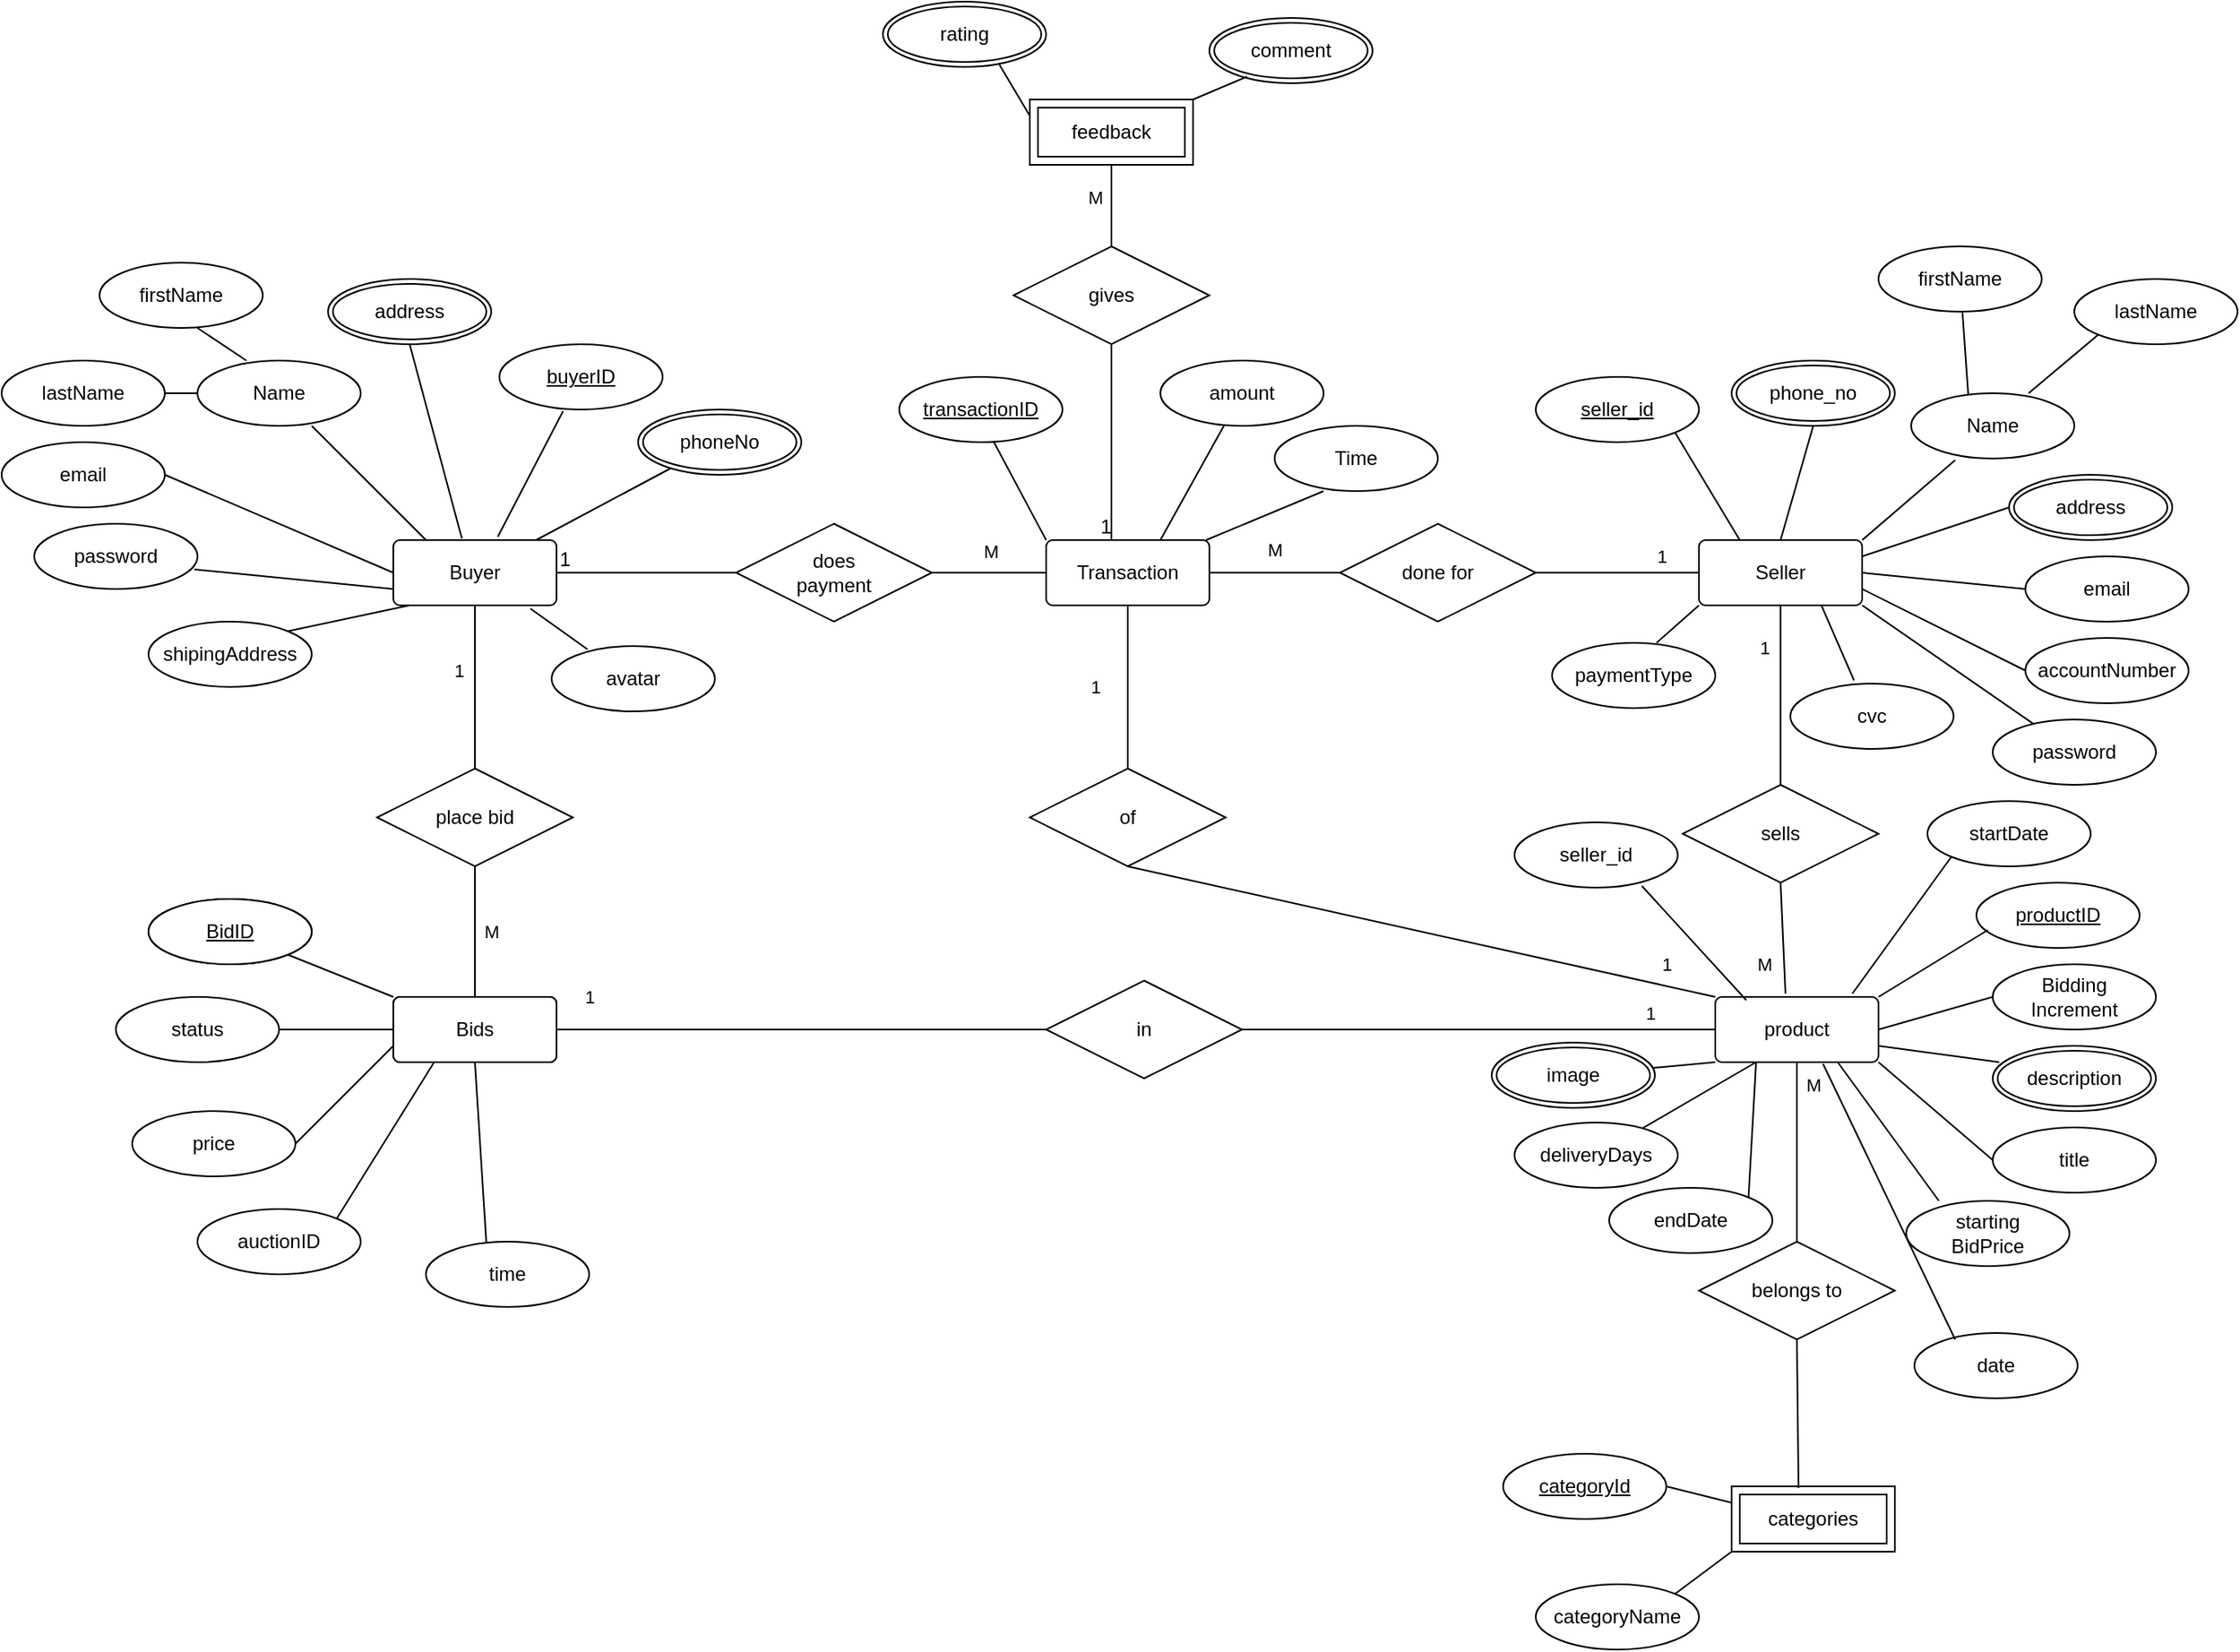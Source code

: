 <mxfile version="20.3.7" type="device"><diagram id="R2lEEEUBdFMjLlhIrx00" name="Page-1"><mxGraphModel dx="1822" dy="1194" grid="0" gridSize="10" guides="1" tooltips="1" connect="1" arrows="1" fold="1" page="0" pageScale="1" pageWidth="850" pageHeight="1100" math="0" shadow="0" extFonts="Permanent Marker^https://fonts.googleapis.com/css?family=Permanent+Marker"><root><mxCell id="0"/><mxCell id="1" parent="0"/><mxCell id="zZtfAjWYgWY7uYK1g6Yq-3" value="Buyer" style="rounded=1;arcSize=10;whiteSpace=wrap;html=1;align=center;" parent="1" vertex="1"><mxGeometry y="210" width="100" height="40" as="geometry"/></mxCell><mxCell id="zZtfAjWYgWY7uYK1g6Yq-4" value="buyerID" style="ellipse;whiteSpace=wrap;html=1;align=center;fontStyle=4;" parent="1" vertex="1"><mxGeometry x="65" y="90" width="100" height="40" as="geometry"/></mxCell><mxCell id="zZtfAjWYgWY7uYK1g6Yq-5" value="Name" style="ellipse;whiteSpace=wrap;html=1;align=center;" parent="1" vertex="1"><mxGeometry x="-120" y="100" width="100" height="40" as="geometry"/></mxCell><mxCell id="zZtfAjWYgWY7uYK1g6Yq-6" value="firstName" style="ellipse;whiteSpace=wrap;html=1;align=center;" parent="1" vertex="1"><mxGeometry x="-180" y="40" width="100" height="40" as="geometry"/></mxCell><mxCell id="zZtfAjWYgWY7uYK1g6Yq-7" value="lastName" style="ellipse;whiteSpace=wrap;html=1;align=center;" parent="1" vertex="1"><mxGeometry x="-240" y="100" width="100" height="40" as="geometry"/></mxCell><mxCell id="zZtfAjWYgWY7uYK1g6Yq-8" value="phoneNo" style="ellipse;shape=doubleEllipse;margin=3;whiteSpace=wrap;html=1;align=center;" parent="1" vertex="1"><mxGeometry x="150" y="130" width="100" height="40" as="geometry"/></mxCell><mxCell id="zZtfAjWYgWY7uYK1g6Yq-9" value="email" style="ellipse;whiteSpace=wrap;html=1;align=center;" parent="1" vertex="1"><mxGeometry x="-240" y="150" width="100" height="40" as="geometry"/></mxCell><mxCell id="zZtfAjWYgWY7uYK1g6Yq-10" value="password" style="ellipse;whiteSpace=wrap;html=1;align=center;" parent="1" vertex="1"><mxGeometry x="-220" y="200" width="100" height="40" as="geometry"/></mxCell><mxCell id="zZtfAjWYgWY7uYK1g6Yq-11" value="shipingAddress" style="ellipse;whiteSpace=wrap;html=1;align=center;" parent="1" vertex="1"><mxGeometry x="-150" y="260" width="100" height="40" as="geometry"/></mxCell><mxCell id="zZtfAjWYgWY7uYK1g6Yq-12" value="address" style="ellipse;shape=doubleEllipse;margin=3;whiteSpace=wrap;html=1;align=center;" parent="1" vertex="1"><mxGeometry x="-40" y="50" width="100" height="40" as="geometry"/></mxCell><mxCell id="zZtfAjWYgWY7uYK1g6Yq-15" value="" style="endArrow=none;html=1;rounded=0;entryX=0.5;entryY=1;entryDx=0;entryDy=0;exitX=0.42;exitY=-0.025;exitDx=0;exitDy=0;exitPerimeter=0;" parent="1" source="zZtfAjWYgWY7uYK1g6Yq-3" target="zZtfAjWYgWY7uYK1g6Yq-12" edge="1"><mxGeometry width="50" height="50" relative="1" as="geometry"><mxPoint x="400" y="430" as="sourcePoint"/><mxPoint x="450" y="380" as="targetPoint"/></mxGeometry></mxCell><mxCell id="zZtfAjWYgWY7uYK1g6Yq-16" value="" style="endArrow=none;html=1;rounded=0;entryX=0.39;entryY=1.025;entryDx=0;entryDy=0;exitX=0.64;exitY=-0.05;exitDx=0;exitDy=0;exitPerimeter=0;entryPerimeter=0;" parent="1" source="zZtfAjWYgWY7uYK1g6Yq-3" target="zZtfAjWYgWY7uYK1g6Yq-4" edge="1"><mxGeometry width="50" height="50" relative="1" as="geometry"><mxPoint x="46" y="215" as="sourcePoint"/><mxPoint x="20" y="100" as="targetPoint"/></mxGeometry></mxCell><mxCell id="zZtfAjWYgWY7uYK1g6Yq-17" value="" style="endArrow=none;html=1;rounded=0;" parent="1" source="zZtfAjWYgWY7uYK1g6Yq-3" target="zZtfAjWYgWY7uYK1g6Yq-8" edge="1"><mxGeometry width="50" height="50" relative="1" as="geometry"><mxPoint x="90" y="200" as="sourcePoint"/><mxPoint x="30" y="110" as="targetPoint"/></mxGeometry></mxCell><mxCell id="zZtfAjWYgWY7uYK1g6Yq-18" value="" style="endArrow=none;html=1;rounded=0;entryX=0.7;entryY=1;entryDx=0;entryDy=0;entryPerimeter=0;" parent="1" target="zZtfAjWYgWY7uYK1g6Yq-5" edge="1"><mxGeometry width="50" height="50" relative="1" as="geometry"><mxPoint x="20" y="210" as="sourcePoint"/><mxPoint x="-40" y="140" as="targetPoint"/></mxGeometry></mxCell><mxCell id="zZtfAjWYgWY7uYK1g6Yq-19" value="" style="endArrow=none;html=1;rounded=0;entryX=0.3;entryY=0;entryDx=0;entryDy=0;entryPerimeter=0;" parent="1" target="zZtfAjWYgWY7uYK1g6Yq-5" edge="1"><mxGeometry width="50" height="50" relative="1" as="geometry"><mxPoint x="-120" y="80" as="sourcePoint"/><mxPoint x="-100" y="100" as="targetPoint"/></mxGeometry></mxCell><mxCell id="zZtfAjWYgWY7uYK1g6Yq-20" value="" style="endArrow=none;html=1;rounded=0;entryX=0;entryY=0.5;entryDx=0;entryDy=0;exitX=1;exitY=0.5;exitDx=0;exitDy=0;" parent="1" source="zZtfAjWYgWY7uYK1g6Yq-7" target="zZtfAjWYgWY7uYK1g6Yq-5" edge="1"><mxGeometry width="50" height="50" relative="1" as="geometry"><mxPoint x="-110" y="90" as="sourcePoint"/><mxPoint x="-80" y="110" as="targetPoint"/></mxGeometry></mxCell><mxCell id="zZtfAjWYgWY7uYK1g6Yq-21" value="" style="endArrow=none;html=1;rounded=0;entryX=1;entryY=0.5;entryDx=0;entryDy=0;exitX=0;exitY=0.5;exitDx=0;exitDy=0;" parent="1" source="zZtfAjWYgWY7uYK1g6Yq-3" target="zZtfAjWYgWY7uYK1g6Yq-9" edge="1"><mxGeometry width="50" height="50" relative="1" as="geometry"><mxPoint x="400" y="430" as="sourcePoint"/><mxPoint x="450" y="380" as="targetPoint"/></mxGeometry></mxCell><mxCell id="zZtfAjWYgWY7uYK1g6Yq-22" value="" style="endArrow=none;html=1;rounded=0;entryX=0.98;entryY=0.7;entryDx=0;entryDy=0;entryPerimeter=0;" parent="1" target="zZtfAjWYgWY7uYK1g6Yq-10" edge="1"><mxGeometry width="50" height="50" relative="1" as="geometry"><mxPoint y="240" as="sourcePoint"/><mxPoint x="-130" y="180" as="targetPoint"/></mxGeometry></mxCell><mxCell id="zZtfAjWYgWY7uYK1g6Yq-23" value="" style="endArrow=none;html=1;rounded=0;entryX=1;entryY=0;entryDx=0;entryDy=0;" parent="1" target="zZtfAjWYgWY7uYK1g6Yq-11" edge="1"><mxGeometry width="50" height="50" relative="1" as="geometry"><mxPoint x="10" y="250" as="sourcePoint"/><mxPoint x="-112" y="238" as="targetPoint"/></mxGeometry></mxCell><mxCell id="zZtfAjWYgWY7uYK1g6Yq-24" value="does&lt;br&gt;payment" style="shape=rhombus;perimeter=rhombusPerimeter;whiteSpace=wrap;html=1;align=center;" parent="1" vertex="1"><mxGeometry x="210" y="200" width="120" height="60" as="geometry"/></mxCell><mxCell id="zZtfAjWYgWY7uYK1g6Yq-25" value="Transaction" style="rounded=1;arcSize=10;whiteSpace=wrap;html=1;align=center;" parent="1" vertex="1"><mxGeometry x="400" y="210" width="100" height="40" as="geometry"/></mxCell><mxCell id="zZtfAjWYgWY7uYK1g6Yq-26" value="" style="endArrow=none;html=1;rounded=0;exitX=1;exitY=0.5;exitDx=0;exitDy=0;entryX=0;entryY=0.5;entryDx=0;entryDy=0;" parent="1" source="zZtfAjWYgWY7uYK1g6Yq-3" target="zZtfAjWYgWY7uYK1g6Yq-24" edge="1"><mxGeometry relative="1" as="geometry"><mxPoint x="100" y="400" as="sourcePoint"/><mxPoint x="260" y="400" as="targetPoint"/></mxGeometry></mxCell><mxCell id="zZtfAjWYgWY7uYK1g6Yq-27" value="1" style="resizable=0;html=1;align=left;verticalAlign=bottom;" parent="zZtfAjWYgWY7uYK1g6Yq-26" connectable="0" vertex="1"><mxGeometry x="-1" relative="1" as="geometry"/></mxCell><mxCell id="zZtfAjWYgWY7uYK1g6Yq-30" value="amount" style="ellipse;whiteSpace=wrap;html=1;align=center;" parent="1" vertex="1"><mxGeometry x="470" y="100" width="100" height="40" as="geometry"/></mxCell><mxCell id="zZtfAjWYgWY7uYK1g6Yq-31" value="transactionID" style="ellipse;whiteSpace=wrap;html=1;align=center;fontStyle=4;" parent="1" vertex="1"><mxGeometry x="310" y="110" width="100" height="40" as="geometry"/></mxCell><mxCell id="zZtfAjWYgWY7uYK1g6Yq-32" value="Time" style="ellipse;whiteSpace=wrap;html=1;align=center;" parent="1" vertex="1"><mxGeometry x="540" y="140" width="100" height="40" as="geometry"/></mxCell><mxCell id="zZtfAjWYgWY7uYK1g6Yq-33" value="M" style="endArrow=none;html=1;rounded=0;entryX=0;entryY=0.5;entryDx=0;entryDy=0;exitX=1;exitY=0.5;exitDx=0;exitDy=0;" parent="1" source="zZtfAjWYgWY7uYK1g6Yq-24" target="zZtfAjWYgWY7uYK1g6Yq-25" edge="1"><mxGeometry x="0.029" y="13" width="50" height="50" relative="1" as="geometry"><mxPoint x="220" y="420" as="sourcePoint"/><mxPoint x="270" y="370" as="targetPoint"/><mxPoint as="offset"/></mxGeometry></mxCell><mxCell id="zZtfAjWYgWY7uYK1g6Yq-34" value="feedback" style="shape=ext;margin=3;double=1;whiteSpace=wrap;html=1;align=center;" parent="1" vertex="1"><mxGeometry x="390" y="-60" width="100" height="40" as="geometry"/></mxCell><mxCell id="zZtfAjWYgWY7uYK1g6Yq-35" value="gives" style="shape=rhombus;perimeter=rhombusPerimeter;whiteSpace=wrap;html=1;align=center;" parent="1" vertex="1"><mxGeometry x="380" y="30" width="120" height="60" as="geometry"/></mxCell><mxCell id="zZtfAjWYgWY7uYK1g6Yq-38" value="" style="endArrow=none;html=1;rounded=0;exitX=0.5;exitY=1;exitDx=0;exitDy=0;" parent="1" source="zZtfAjWYgWY7uYK1g6Yq-35" edge="1"><mxGeometry relative="1" as="geometry"><mxPoint x="170" y="280" as="sourcePoint"/><mxPoint x="440" y="210" as="targetPoint"/></mxGeometry></mxCell><mxCell id="zZtfAjWYgWY7uYK1g6Yq-39" value="1" style="resizable=0;html=1;align=right;verticalAlign=bottom;" parent="zZtfAjWYgWY7uYK1g6Yq-38" connectable="0" vertex="1"><mxGeometry x="1" relative="1" as="geometry"/></mxCell><mxCell id="zZtfAjWYgWY7uYK1g6Yq-40" value="" style="endArrow=none;html=1;rounded=0;entryX=0.58;entryY=1;entryDx=0;entryDy=0;entryPerimeter=0;exitX=0;exitY=0;exitDx=0;exitDy=0;" parent="1" source="zZtfAjWYgWY7uYK1g6Yq-25" target="zZtfAjWYgWY7uYK1g6Yq-31" edge="1"><mxGeometry width="50" height="50" relative="1" as="geometry"><mxPoint x="220" y="300" as="sourcePoint"/><mxPoint x="270" y="250" as="targetPoint"/></mxGeometry></mxCell><mxCell id="zZtfAjWYgWY7uYK1g6Yq-41" value="" style="endArrow=none;html=1;rounded=0;" parent="1" target="zZtfAjWYgWY7uYK1g6Yq-30" edge="1"><mxGeometry width="50" height="50" relative="1" as="geometry"><mxPoint x="470" y="210" as="sourcePoint"/><mxPoint x="270" y="250" as="targetPoint"/></mxGeometry></mxCell><mxCell id="zZtfAjWYgWY7uYK1g6Yq-42" value="" style="endArrow=none;html=1;rounded=0;" parent="1" source="zZtfAjWYgWY7uYK1g6Yq-25" edge="1"><mxGeometry width="50" height="50" relative="1" as="geometry"><mxPoint x="220" y="300" as="sourcePoint"/><mxPoint x="570" y="180" as="targetPoint"/></mxGeometry></mxCell><mxCell id="zZtfAjWYgWY7uYK1g6Yq-50" value="M" style="endArrow=none;html=1;rounded=0;entryX=0.5;entryY=1;entryDx=0;entryDy=0;exitX=0.5;exitY=0;exitDx=0;exitDy=0;" parent="1" source="zZtfAjWYgWY7uYK1g6Yq-35" target="zZtfAjWYgWY7uYK1g6Yq-34" edge="1"><mxGeometry x="0.2" y="10" width="50" height="50" relative="1" as="geometry"><mxPoint x="220" y="300" as="sourcePoint"/><mxPoint x="270" y="250" as="targetPoint"/><mxPoint as="offset"/></mxGeometry></mxCell><mxCell id="zZtfAjWYgWY7uYK1g6Yq-51" value="comment" style="ellipse;shape=doubleEllipse;margin=3;whiteSpace=wrap;html=1;align=center;" parent="1" vertex="1"><mxGeometry x="500" y="-110" width="100" height="40" as="geometry"/></mxCell><mxCell id="zZtfAjWYgWY7uYK1g6Yq-52" value="rating" style="ellipse;shape=doubleEllipse;margin=3;whiteSpace=wrap;html=1;align=center;" parent="1" vertex="1"><mxGeometry x="300" y="-120" width="100" height="40" as="geometry"/></mxCell><mxCell id="zZtfAjWYgWY7uYK1g6Yq-53" value="" style="endArrow=none;html=1;rounded=0;entryX=0.71;entryY=0.95;entryDx=0;entryDy=0;entryPerimeter=0;exitX=0;exitY=0.25;exitDx=0;exitDy=0;" parent="1" source="zZtfAjWYgWY7uYK1g6Yq-34" target="zZtfAjWYgWY7uYK1g6Yq-52" edge="1"><mxGeometry width="50" height="50" relative="1" as="geometry"><mxPoint x="220" y="300" as="sourcePoint"/><mxPoint x="270" y="250" as="targetPoint"/></mxGeometry></mxCell><mxCell id="zZtfAjWYgWY7uYK1g6Yq-54" value="" style="endArrow=none;html=1;rounded=0;entryX=0.23;entryY=0.9;entryDx=0;entryDy=0;entryPerimeter=0;exitX=1;exitY=0;exitDx=0;exitDy=0;" parent="1" source="zZtfAjWYgWY7uYK1g6Yq-34" target="zZtfAjWYgWY7uYK1g6Yq-51" edge="1"><mxGeometry width="50" height="50" relative="1" as="geometry"><mxPoint x="220" y="300" as="sourcePoint"/><mxPoint x="270" y="250" as="targetPoint"/></mxGeometry></mxCell><mxCell id="zZtfAjWYgWY7uYK1g6Yq-55" value="done for" style="shape=rhombus;perimeter=rhombusPerimeter;whiteSpace=wrap;html=1;align=center;" parent="1" vertex="1"><mxGeometry x="580" y="200" width="120" height="60" as="geometry"/></mxCell><mxCell id="zZtfAjWYgWY7uYK1g6Yq-56" value="Seller" style="rounded=1;arcSize=10;whiteSpace=wrap;html=1;align=center;" parent="1" vertex="1"><mxGeometry x="800" y="210" width="100" height="40" as="geometry"/></mxCell><mxCell id="zZtfAjWYgWY7uYK1g6Yq-57" value="seller_id" style="ellipse;whiteSpace=wrap;html=1;align=center;fontStyle=4;" parent="1" vertex="1"><mxGeometry x="700" y="110" width="100" height="40" as="geometry"/></mxCell><mxCell id="zZtfAjWYgWY7uYK1g6Yq-58" value="phone_no" style="ellipse;shape=doubleEllipse;margin=3;whiteSpace=wrap;html=1;align=center;" parent="1" vertex="1"><mxGeometry x="820" y="100" width="100" height="40" as="geometry"/></mxCell><mxCell id="zZtfAjWYgWY7uYK1g6Yq-59" value="Name" style="ellipse;whiteSpace=wrap;html=1;align=center;" parent="1" vertex="1"><mxGeometry x="930" y="120" width="100" height="40" as="geometry"/></mxCell><mxCell id="zZtfAjWYgWY7uYK1g6Yq-60" value="firstName" style="ellipse;whiteSpace=wrap;html=1;align=center;" parent="1" vertex="1"><mxGeometry x="910" y="30" width="100" height="40" as="geometry"/></mxCell><mxCell id="zZtfAjWYgWY7uYK1g6Yq-61" value="lastName" style="ellipse;whiteSpace=wrap;html=1;align=center;" parent="1" vertex="1"><mxGeometry x="1030" y="50" width="100" height="40" as="geometry"/></mxCell><mxCell id="zZtfAjWYgWY7uYK1g6Yq-62" value="address" style="ellipse;shape=doubleEllipse;margin=3;whiteSpace=wrap;html=1;align=center;" parent="1" vertex="1"><mxGeometry x="990" y="170" width="100" height="40" as="geometry"/></mxCell><mxCell id="zZtfAjWYgWY7uYK1g6Yq-63" value="email" style="ellipse;whiteSpace=wrap;html=1;align=center;" parent="1" vertex="1"><mxGeometry x="1000" y="220" width="100" height="40" as="geometry"/></mxCell><mxCell id="zZtfAjWYgWY7uYK1g6Yq-65" value="accountNumber" style="ellipse;whiteSpace=wrap;html=1;align=center;" parent="1" vertex="1"><mxGeometry x="1000" y="270" width="100" height="40" as="geometry"/></mxCell><mxCell id="zZtfAjWYgWY7uYK1g6Yq-67" value="password" style="ellipse;whiteSpace=wrap;html=1;align=center;" parent="1" vertex="1"><mxGeometry x="980" y="320" width="100" height="40" as="geometry"/></mxCell><mxCell id="zZtfAjWYgWY7uYK1g6Yq-68" value="" style="endArrow=none;html=1;rounded=0;exitX=1;exitY=0.5;exitDx=0;exitDy=0;" parent="1" source="zZtfAjWYgWY7uYK1g6Yq-25" edge="1"><mxGeometry width="50" height="50" relative="1" as="geometry"><mxPoint x="860" y="250" as="sourcePoint"/><mxPoint x="580" y="230" as="targetPoint"/></mxGeometry></mxCell><mxCell id="ZC5n-bt7fH-xZfL0wB25-2" value="M" style="edgeLabel;html=1;align=center;verticalAlign=middle;resizable=0;points=[];" parent="zZtfAjWYgWY7uYK1g6Yq-68" vertex="1" connectable="0"><mxGeometry x="-0.4" relative="1" as="geometry"><mxPoint x="16" y="-14" as="offset"/></mxGeometry></mxCell><mxCell id="zZtfAjWYgWY7uYK1g6Yq-69" value="" style="endArrow=none;html=1;rounded=0;exitX=1;exitY=0.5;exitDx=0;exitDy=0;entryX=0;entryY=0.5;entryDx=0;entryDy=0;" parent="1" source="zZtfAjWYgWY7uYK1g6Yq-55" target="zZtfAjWYgWY7uYK1g6Yq-56" edge="1"><mxGeometry width="50" height="50" relative="1" as="geometry"><mxPoint x="860" y="250" as="sourcePoint"/><mxPoint x="910" y="200" as="targetPoint"/></mxGeometry></mxCell><mxCell id="zZtfAjWYgWY7uYK1g6Yq-70" value="1" style="edgeLabel;html=1;align=center;verticalAlign=middle;resizable=0;points=[];" parent="zZtfAjWYgWY7uYK1g6Yq-69" vertex="1" connectable="0"><mxGeometry x="0.54" y="-4" relative="1" as="geometry"><mxPoint y="-14" as="offset"/></mxGeometry></mxCell><mxCell id="zZtfAjWYgWY7uYK1g6Yq-71" value="" style="endArrow=none;html=1;rounded=0;entryX=1;entryY=1;entryDx=0;entryDy=0;exitX=0.25;exitY=0;exitDx=0;exitDy=0;" parent="1" source="zZtfAjWYgWY7uYK1g6Yq-56" target="zZtfAjWYgWY7uYK1g6Yq-57" edge="1"><mxGeometry width="50" height="50" relative="1" as="geometry"><mxPoint x="860" y="250" as="sourcePoint"/><mxPoint x="910" y="200" as="targetPoint"/></mxGeometry></mxCell><mxCell id="zZtfAjWYgWY7uYK1g6Yq-72" value="" style="endArrow=none;html=1;rounded=0;entryX=0.5;entryY=1;entryDx=0;entryDy=0;exitX=0.5;exitY=0;exitDx=0;exitDy=0;" parent="1" source="zZtfAjWYgWY7uYK1g6Yq-56" target="zZtfAjWYgWY7uYK1g6Yq-58" edge="1"><mxGeometry width="50" height="50" relative="1" as="geometry"><mxPoint x="860" y="250" as="sourcePoint"/><mxPoint x="910" y="200" as="targetPoint"/></mxGeometry></mxCell><mxCell id="zZtfAjWYgWY7uYK1g6Yq-73" value="" style="endArrow=none;html=1;rounded=0;entryX=0;entryY=0.5;entryDx=0;entryDy=0;exitX=1;exitY=0.25;exitDx=0;exitDy=0;" parent="1" source="zZtfAjWYgWY7uYK1g6Yq-56" target="zZtfAjWYgWY7uYK1g6Yq-62" edge="1"><mxGeometry width="50" height="50" relative="1" as="geometry"><mxPoint x="900" y="210" as="sourcePoint"/><mxPoint x="880" y="150" as="targetPoint"/></mxGeometry></mxCell><mxCell id="zZtfAjWYgWY7uYK1g6Yq-74" value="" style="endArrow=none;html=1;rounded=0;entryX=0;entryY=1;entryDx=0;entryDy=0;exitX=0.72;exitY=0;exitDx=0;exitDy=0;exitPerimeter=0;" parent="1" source="zZtfAjWYgWY7uYK1g6Yq-59" target="zZtfAjWYgWY7uYK1g6Yq-61" edge="1"><mxGeometry width="50" height="50" relative="1" as="geometry"><mxPoint x="870" y="230" as="sourcePoint"/><mxPoint x="890" y="160" as="targetPoint"/></mxGeometry></mxCell><mxCell id="zZtfAjWYgWY7uYK1g6Yq-75" value="" style="endArrow=none;html=1;rounded=0;exitX=0.35;exitY=0.025;exitDx=0;exitDy=0;exitPerimeter=0;" parent="1" source="zZtfAjWYgWY7uYK1g6Yq-59" target="zZtfAjWYgWY7uYK1g6Yq-60" edge="1"><mxGeometry width="50" height="50" relative="1" as="geometry"><mxPoint x="880" y="240" as="sourcePoint"/><mxPoint x="900" y="170" as="targetPoint"/></mxGeometry></mxCell><mxCell id="zZtfAjWYgWY7uYK1g6Yq-76" value="" style="endArrow=none;html=1;rounded=0;entryX=0;entryY=0.5;entryDx=0;entryDy=0;" parent="1" target="zZtfAjWYgWY7uYK1g6Yq-65" edge="1"><mxGeometry width="50" height="50" relative="1" as="geometry"><mxPoint x="900" y="240" as="sourcePoint"/><mxPoint x="890" y="160" as="targetPoint"/></mxGeometry></mxCell><mxCell id="zZtfAjWYgWY7uYK1g6Yq-77" value="" style="endArrow=none;html=1;rounded=0;" parent="1" target="zZtfAjWYgWY7uYK1g6Yq-67" edge="1"><mxGeometry width="50" height="50" relative="1" as="geometry"><mxPoint x="900" y="250" as="sourcePoint"/><mxPoint x="900" y="170" as="targetPoint"/></mxGeometry></mxCell><mxCell id="zZtfAjWYgWY7uYK1g6Yq-78" value="" style="endArrow=none;html=1;rounded=0;entryX=0;entryY=0.5;entryDx=0;entryDy=0;" parent="1" target="zZtfAjWYgWY7uYK1g6Yq-63" edge="1"><mxGeometry width="50" height="50" relative="1" as="geometry"><mxPoint x="900" y="230" as="sourcePoint"/><mxPoint x="890" y="160" as="targetPoint"/></mxGeometry></mxCell><mxCell id="zZtfAjWYgWY7uYK1g6Yq-79" value="" style="endArrow=none;html=1;rounded=0;entryX=0.27;entryY=1.025;entryDx=0;entryDy=0;exitX=1;exitY=0;exitDx=0;exitDy=0;entryPerimeter=0;" parent="1" source="zZtfAjWYgWY7uYK1g6Yq-56" target="zZtfAjWYgWY7uYK1g6Yq-59" edge="1"><mxGeometry width="50" height="50" relative="1" as="geometry"><mxPoint x="910" y="230" as="sourcePoint"/><mxPoint x="1000" y="200" as="targetPoint"/></mxGeometry></mxCell><mxCell id="zZtfAjWYgWY7uYK1g6Yq-80" value="place bid" style="shape=rhombus;perimeter=rhombusPerimeter;whiteSpace=wrap;html=1;align=center;" parent="1" vertex="1"><mxGeometry x="-10" y="350" width="120" height="60" as="geometry"/></mxCell><mxCell id="zZtfAjWYgWY7uYK1g6Yq-81" value="Bids" style="rounded=1;arcSize=10;whiteSpace=wrap;html=1;align=center;" parent="1" vertex="1"><mxGeometry y="490" width="100" height="40" as="geometry"/></mxCell><mxCell id="zZtfAjWYgWY7uYK1g6Yq-82" value="status" style="ellipse;whiteSpace=wrap;html=1;align=center;" parent="1" vertex="1"><mxGeometry x="-170" y="490" width="100" height="40" as="geometry"/></mxCell><mxCell id="zZtfAjWYgWY7uYK1g6Yq-83" value="price" style="ellipse;whiteSpace=wrap;html=1;align=center;" parent="1" vertex="1"><mxGeometry x="-160" y="560" width="100" height="40" as="geometry"/></mxCell><mxCell id="zZtfAjWYgWY7uYK1g6Yq-84" value="auctionID" style="ellipse;whiteSpace=wrap;html=1;align=center;" parent="1" vertex="1"><mxGeometry x="-120" y="620" width="100" height="40" as="geometry"/></mxCell><mxCell id="zZtfAjWYgWY7uYK1g6Yq-85" value="time" style="ellipse;whiteSpace=wrap;html=1;align=center;" parent="1" vertex="1"><mxGeometry x="20" y="640" width="100" height="40" as="geometry"/></mxCell><mxCell id="zZtfAjWYgWY7uYK1g6Yq-86" value="BidID" style="ellipse;whiteSpace=wrap;html=1;align=center;fontStyle=4;" parent="1" vertex="1"><mxGeometry x="-150" y="430" width="100" height="40" as="geometry"/></mxCell><mxCell id="zZtfAjWYgWY7uYK1g6Yq-87" value="" style="endArrow=none;html=1;rounded=0;entryX=1;entryY=1;entryDx=0;entryDy=0;exitX=0;exitY=0;exitDx=0;exitDy=0;" parent="1" source="zZtfAjWYgWY7uYK1g6Yq-81" target="zZtfAjWYgWY7uYK1g6Yq-86" edge="1"><mxGeometry width="50" height="50" relative="1" as="geometry"><mxPoint x="110" y="550" as="sourcePoint"/><mxPoint x="160" y="500" as="targetPoint"/></mxGeometry></mxCell><mxCell id="zZtfAjWYgWY7uYK1g6Yq-88" value="" style="endArrow=none;html=1;rounded=0;entryX=0;entryY=0.5;entryDx=0;entryDy=0;" parent="1" source="zZtfAjWYgWY7uYK1g6Yq-82" target="zZtfAjWYgWY7uYK1g6Yq-81" edge="1"><mxGeometry width="50" height="50" relative="1" as="geometry"><mxPoint x="110" y="550" as="sourcePoint"/><mxPoint x="160" y="500" as="targetPoint"/></mxGeometry></mxCell><mxCell id="zZtfAjWYgWY7uYK1g6Yq-89" value="" style="endArrow=none;html=1;rounded=0;exitX=1;exitY=0.5;exitDx=0;exitDy=0;entryX=0;entryY=0.75;entryDx=0;entryDy=0;" parent="1" source="zZtfAjWYgWY7uYK1g6Yq-83" target="zZtfAjWYgWY7uYK1g6Yq-81" edge="1"><mxGeometry width="50" height="50" relative="1" as="geometry"><mxPoint x="360" y="550" as="sourcePoint"/><mxPoint x="410" y="500" as="targetPoint"/></mxGeometry></mxCell><mxCell id="zZtfAjWYgWY7uYK1g6Yq-90" value="" style="endArrow=none;html=1;rounded=0;exitX=1;exitY=0;exitDx=0;exitDy=0;entryX=0.25;entryY=1;entryDx=0;entryDy=0;" parent="1" source="zZtfAjWYgWY7uYK1g6Yq-84" target="zZtfAjWYgWY7uYK1g6Yq-81" edge="1"><mxGeometry width="50" height="50" relative="1" as="geometry"><mxPoint x="360" y="550" as="sourcePoint"/><mxPoint x="410" y="500" as="targetPoint"/></mxGeometry></mxCell><mxCell id="zZtfAjWYgWY7uYK1g6Yq-91" value="" style="endArrow=none;html=1;rounded=0;entryX=0.5;entryY=1;entryDx=0;entryDy=0;exitX=0.37;exitY=0.025;exitDx=0;exitDy=0;exitPerimeter=0;" parent="1" source="zZtfAjWYgWY7uYK1g6Yq-85" target="zZtfAjWYgWY7uYK1g6Yq-81" edge="1"><mxGeometry width="50" height="50" relative="1" as="geometry"><mxPoint x="360" y="550" as="sourcePoint"/><mxPoint x="410" y="500" as="targetPoint"/></mxGeometry></mxCell><mxCell id="zZtfAjWYgWY7uYK1g6Yq-93" value="1" style="endArrow=none;html=1;rounded=0;entryX=0.5;entryY=1;entryDx=0;entryDy=0;exitX=0.5;exitY=0;exitDx=0;exitDy=0;" parent="1" source="zZtfAjWYgWY7uYK1g6Yq-80" target="zZtfAjWYgWY7uYK1g6Yq-3" edge="1"><mxGeometry x="0.2" y="10" relative="1" as="geometry"><mxPoint x="60" y="530" as="sourcePoint"/><mxPoint x="220" y="530" as="targetPoint"/><mxPoint as="offset"/></mxGeometry></mxCell><mxCell id="zZtfAjWYgWY7uYK1g6Yq-95" value="M" style="endArrow=none;html=1;rounded=0;entryX=0.5;entryY=1;entryDx=0;entryDy=0;exitX=0.5;exitY=0;exitDx=0;exitDy=0;" parent="1" source="zZtfAjWYgWY7uYK1g6Yq-81" target="zZtfAjWYgWY7uYK1g6Yq-80" edge="1"><mxGeometry y="-10" width="50" height="50" relative="1" as="geometry"><mxPoint x="110" y="550" as="sourcePoint"/><mxPoint x="160" y="500" as="targetPoint"/><mxPoint as="offset"/></mxGeometry></mxCell><mxCell id="zZtfAjWYgWY7uYK1g6Yq-96" value="in" style="shape=rhombus;perimeter=rhombusPerimeter;whiteSpace=wrap;html=1;align=center;" parent="1" vertex="1"><mxGeometry x="400" y="480" width="120" height="60" as="geometry"/></mxCell><mxCell id="zZtfAjWYgWY7uYK1g6Yq-98" value="product" style="rounded=1;arcSize=10;whiteSpace=wrap;html=1;align=center;" parent="1" vertex="1"><mxGeometry x="810" y="490" width="100" height="40" as="geometry"/></mxCell><mxCell id="zZtfAjWYgWY7uYK1g6Yq-99" value="sells" style="shape=rhombus;perimeter=rhombusPerimeter;whiteSpace=wrap;html=1;align=center;" parent="1" vertex="1"><mxGeometry x="790" y="360" width="120" height="60" as="geometry"/></mxCell><mxCell id="zZtfAjWYgWY7uYK1g6Yq-100" value="Bids" style="rounded=1;arcSize=10;whiteSpace=wrap;html=1;align=center;" parent="1" vertex="1"><mxGeometry y="490" width="100" height="40" as="geometry"/></mxCell><mxCell id="zZtfAjWYgWY7uYK1g6Yq-101" value="Bids" style="rounded=1;arcSize=10;whiteSpace=wrap;html=1;align=center;" parent="1" vertex="1"><mxGeometry y="490" width="100" height="40" as="geometry"/></mxCell><mxCell id="zZtfAjWYgWY7uYK1g6Yq-107" value="BidID" style="ellipse;whiteSpace=wrap;html=1;align=center;fontStyle=4;" parent="1" vertex="1"><mxGeometry x="-150" y="430" width="100" height="40" as="geometry"/></mxCell><mxCell id="zZtfAjWYgWY7uYK1g6Yq-108" value="productID" style="ellipse;whiteSpace=wrap;html=1;align=center;fontStyle=4;" parent="1" vertex="1"><mxGeometry x="970" y="420" width="100" height="40" as="geometry"/></mxCell><mxCell id="zZtfAjWYgWY7uYK1g6Yq-109" value="starting&lt;br&gt;BidPrice" style="ellipse;whiteSpace=wrap;html=1;align=center;" parent="1" vertex="1"><mxGeometry x="927" y="615" width="100" height="40" as="geometry"/></mxCell><mxCell id="zZtfAjWYgWY7uYK1g6Yq-110" value="Bidding&lt;br&gt;Increment" style="ellipse;whiteSpace=wrap;html=1;align=center;" parent="1" vertex="1"><mxGeometry x="980" y="470" width="100" height="40" as="geometry"/></mxCell><mxCell id="zZtfAjWYgWY7uYK1g6Yq-111" value="startDate" style="ellipse;whiteSpace=wrap;html=1;align=center;" parent="1" vertex="1"><mxGeometry x="940" y="370" width="100" height="40" as="geometry"/></mxCell><mxCell id="zZtfAjWYgWY7uYK1g6Yq-113" value="title" style="ellipse;whiteSpace=wrap;html=1;align=center;" parent="1" vertex="1"><mxGeometry x="980" y="570" width="100" height="40" as="geometry"/></mxCell><mxCell id="zZtfAjWYgWY7uYK1g6Yq-114" value="description" style="ellipse;shape=doubleEllipse;margin=3;whiteSpace=wrap;html=1;align=center;" parent="1" vertex="1"><mxGeometry x="980" y="520" width="100" height="40" as="geometry"/></mxCell><mxCell id="zZtfAjWYgWY7uYK1g6Yq-116" value="endDate" style="ellipse;whiteSpace=wrap;html=1;align=center;" parent="1" vertex="1"><mxGeometry x="745" y="607" width="100" height="40" as="geometry"/></mxCell><mxCell id="zZtfAjWYgWY7uYK1g6Yq-117" value="image" style="ellipse;shape=doubleEllipse;margin=3;whiteSpace=wrap;html=1;align=center;" parent="1" vertex="1"><mxGeometry x="673" y="518" width="100" height="40" as="geometry"/></mxCell><mxCell id="zZtfAjWYgWY7uYK1g6Yq-118" value="" style="endArrow=none;html=1;rounded=0;entryX=0;entryY=1;entryDx=0;entryDy=0;exitX=0.84;exitY=-0.05;exitDx=0;exitDy=0;exitPerimeter=0;" parent="1" source="zZtfAjWYgWY7uYK1g6Yq-98" target="zZtfAjWYgWY7uYK1g6Yq-111" edge="1"><mxGeometry width="50" height="50" relative="1" as="geometry"><mxPoint x="450" y="450" as="sourcePoint"/><mxPoint x="500" y="400" as="targetPoint"/></mxGeometry></mxCell><mxCell id="zZtfAjWYgWY7uYK1g6Yq-119" value="" style="endArrow=none;html=1;rounded=0;entryX=0.07;entryY=0.725;entryDx=0;entryDy=0;entryPerimeter=0;exitX=1;exitY=0;exitDx=0;exitDy=0;" parent="1" source="zZtfAjWYgWY7uYK1g6Yq-98" target="zZtfAjWYgWY7uYK1g6Yq-108" edge="1"><mxGeometry width="50" height="50" relative="1" as="geometry"><mxPoint x="450" y="450" as="sourcePoint"/><mxPoint x="500" y="400" as="targetPoint"/></mxGeometry></mxCell><mxCell id="zZtfAjWYgWY7uYK1g6Yq-120" value="" style="endArrow=none;html=1;rounded=0;entryX=0;entryY=0.5;entryDx=0;entryDy=0;exitX=1;exitY=0.5;exitDx=0;exitDy=0;" parent="1" source="zZtfAjWYgWY7uYK1g6Yq-98" target="zZtfAjWYgWY7uYK1g6Yq-110" edge="1"><mxGeometry width="50" height="50" relative="1" as="geometry"><mxPoint x="450" y="450" as="sourcePoint"/><mxPoint x="500" y="400" as="targetPoint"/></mxGeometry></mxCell><mxCell id="zZtfAjWYgWY7uYK1g6Yq-121" value="" style="endArrow=none;html=1;rounded=0;entryX=0.04;entryY=0.25;entryDx=0;entryDy=0;entryPerimeter=0;" parent="1" target="zZtfAjWYgWY7uYK1g6Yq-114" edge="1"><mxGeometry width="50" height="50" relative="1" as="geometry"><mxPoint x="910" y="520" as="sourcePoint"/><mxPoint x="990" y="540" as="targetPoint"/></mxGeometry></mxCell><mxCell id="zZtfAjWYgWY7uYK1g6Yq-122" value="" style="endArrow=none;html=1;rounded=0;entryX=0;entryY=0.5;entryDx=0;entryDy=0;exitX=1;exitY=1;exitDx=0;exitDy=0;" parent="1" source="zZtfAjWYgWY7uYK1g6Yq-98" target="zZtfAjWYgWY7uYK1g6Yq-113" edge="1"><mxGeometry width="50" height="50" relative="1" as="geometry"><mxPoint x="450" y="450" as="sourcePoint"/><mxPoint x="500" y="400" as="targetPoint"/></mxGeometry></mxCell><mxCell id="zZtfAjWYgWY7uYK1g6Yq-123" value="" style="endArrow=none;html=1;rounded=0;entryX=0.2;entryY=0;entryDx=0;entryDy=0;entryPerimeter=0;exitX=0.75;exitY=1;exitDx=0;exitDy=0;" parent="1" source="zZtfAjWYgWY7uYK1g6Yq-98" target="zZtfAjWYgWY7uYK1g6Yq-109" edge="1"><mxGeometry width="50" height="50" relative="1" as="geometry"><mxPoint x="450" y="450" as="sourcePoint"/><mxPoint x="500" y="400" as="targetPoint"/></mxGeometry></mxCell><mxCell id="zZtfAjWYgWY7uYK1g6Yq-124" value="" style="endArrow=none;html=1;rounded=0;entryX=0;entryY=1;entryDx=0;entryDy=0;" parent="1" source="zZtfAjWYgWY7uYK1g6Yq-117" target="zZtfAjWYgWY7uYK1g6Yq-98" edge="1"><mxGeometry width="50" height="50" relative="1" as="geometry"><mxPoint x="780" y="550" as="sourcePoint"/><mxPoint x="500" y="400" as="targetPoint"/></mxGeometry></mxCell><mxCell id="zZtfAjWYgWY7uYK1g6Yq-125" value="" style="endArrow=none;html=1;rounded=0;entryX=0.25;entryY=1;entryDx=0;entryDy=0;exitX=1;exitY=0;exitDx=0;exitDy=0;" parent="1" source="zZtfAjWYgWY7uYK1g6Yq-116" target="zZtfAjWYgWY7uYK1g6Yq-98" edge="1"><mxGeometry width="50" height="50" relative="1" as="geometry"><mxPoint x="450" y="450" as="sourcePoint"/><mxPoint x="500" y="400" as="targetPoint"/></mxGeometry></mxCell><mxCell id="zZtfAjWYgWY7uYK1g6Yq-126" value="" style="endArrow=none;html=1;rounded=0;exitX=1;exitY=0.5;exitDx=0;exitDy=0;entryX=0;entryY=0.5;entryDx=0;entryDy=0;" parent="1" source="zZtfAjWYgWY7uYK1g6Yq-101" target="zZtfAjWYgWY7uYK1g6Yq-96" edge="1"><mxGeometry width="50" height="50" relative="1" as="geometry"><mxPoint x="450" y="450" as="sourcePoint"/><mxPoint x="500" y="400" as="targetPoint"/></mxGeometry></mxCell><mxCell id="zZtfAjWYgWY7uYK1g6Yq-135" value="1" style="edgeLabel;html=1;align=center;verticalAlign=middle;resizable=0;points=[];" parent="zZtfAjWYgWY7uYK1g6Yq-126" vertex="1" connectable="0"><mxGeometry x="-0.907" y="1" relative="1" as="geometry"><mxPoint x="6" y="-19" as="offset"/></mxGeometry></mxCell><mxCell id="zZtfAjWYgWY7uYK1g6Yq-127" value="" style="endArrow=none;html=1;rounded=0;exitX=1;exitY=0.5;exitDx=0;exitDy=0;entryX=0;entryY=0.5;entryDx=0;entryDy=0;" parent="1" source="zZtfAjWYgWY7uYK1g6Yq-96" target="zZtfAjWYgWY7uYK1g6Yq-98" edge="1"><mxGeometry width="50" height="50" relative="1" as="geometry"><mxPoint x="110" y="520" as="sourcePoint"/><mxPoint x="410" y="520" as="targetPoint"/></mxGeometry></mxCell><mxCell id="zZtfAjWYgWY7uYK1g6Yq-136" value="1" style="edgeLabel;html=1;align=center;verticalAlign=middle;resizable=0;points=[];" parent="zZtfAjWYgWY7uYK1g6Yq-127" vertex="1" connectable="0"><mxGeometry x="0.724" relative="1" as="geometry"><mxPoint y="-10" as="offset"/></mxGeometry></mxCell><mxCell id="zZtfAjWYgWY7uYK1g6Yq-128" value="" style="endArrow=none;html=1;rounded=0;exitX=0.43;exitY=-0.05;exitDx=0;exitDy=0;entryX=0.5;entryY=1;entryDx=0;entryDy=0;exitPerimeter=0;" parent="1" source="zZtfAjWYgWY7uYK1g6Yq-98" target="zZtfAjWYgWY7uYK1g6Yq-99" edge="1"><mxGeometry width="50" height="50" relative="1" as="geometry"><mxPoint x="530" y="520" as="sourcePoint"/><mxPoint x="820" y="520" as="targetPoint"/></mxGeometry></mxCell><mxCell id="zZtfAjWYgWY7uYK1g6Yq-133" value="M" style="edgeLabel;html=1;align=center;verticalAlign=middle;resizable=0;points=[];" parent="zZtfAjWYgWY7uYK1g6Yq-128" vertex="1" connectable="0"><mxGeometry x="-0.47" relative="1" as="geometry"><mxPoint x="-12" as="offset"/></mxGeometry></mxCell><mxCell id="zZtfAjWYgWY7uYK1g6Yq-129" value="1" style="endArrow=none;html=1;rounded=0;exitX=0.5;exitY=0;exitDx=0;exitDy=0;entryX=0.5;entryY=1;entryDx=0;entryDy=0;" parent="1" source="zZtfAjWYgWY7uYK1g6Yq-99" target="zZtfAjWYgWY7uYK1g6Yq-56" edge="1"><mxGeometry x="0.527" y="10" width="50" height="50" relative="1" as="geometry"><mxPoint x="540" y="530" as="sourcePoint"/><mxPoint x="830" y="530" as="targetPoint"/><mxPoint as="offset"/></mxGeometry></mxCell><mxCell id="zZtfAjWYgWY7uYK1g6Yq-130" value="of" style="shape=rhombus;perimeter=rhombusPerimeter;whiteSpace=wrap;html=1;align=center;" parent="1" vertex="1"><mxGeometry x="390" y="350" width="120" height="60" as="geometry"/></mxCell><mxCell id="zZtfAjWYgWY7uYK1g6Yq-131" value="1" style="endArrow=none;html=1;rounded=0;entryX=0.5;entryY=1;entryDx=0;entryDy=0;exitX=0.5;exitY=0;exitDx=0;exitDy=0;" parent="1" source="zZtfAjWYgWY7uYK1g6Yq-130" target="zZtfAjWYgWY7uYK1g6Yq-25" edge="1"><mxGeometry y="20" width="50" height="50" relative="1" as="geometry"><mxPoint x="450" y="450" as="sourcePoint"/><mxPoint x="500" y="400" as="targetPoint"/><mxPoint as="offset"/></mxGeometry></mxCell><mxCell id="zZtfAjWYgWY7uYK1g6Yq-132" value="" style="endArrow=none;html=1;rounded=0;entryX=0.5;entryY=1;entryDx=0;entryDy=0;exitX=0;exitY=0;exitDx=0;exitDy=0;" parent="1" source="zZtfAjWYgWY7uYK1g6Yq-98" target="zZtfAjWYgWY7uYK1g6Yq-130" edge="1"><mxGeometry width="50" height="50" relative="1" as="geometry"><mxPoint x="450" y="450" as="sourcePoint"/><mxPoint x="500" y="400" as="targetPoint"/></mxGeometry></mxCell><mxCell id="zZtfAjWYgWY7uYK1g6Yq-134" value="1" style="edgeLabel;html=1;align=center;verticalAlign=middle;resizable=0;points=[];" parent="zZtfAjWYgWY7uYK1g6Yq-132" vertex="1" connectable="0"><mxGeometry x="-0.82" y="-2" relative="1" as="geometry"><mxPoint x="2" y="-11" as="offset"/></mxGeometry></mxCell><mxCell id="zZtfAjWYgWY7uYK1g6Yq-137" value="categories" style="shape=ext;margin=3;double=1;whiteSpace=wrap;html=1;align=center;" parent="1" vertex="1"><mxGeometry x="820" y="790" width="100" height="40" as="geometry"/></mxCell><mxCell id="zZtfAjWYgWY7uYK1g6Yq-139" value="belongs to" style="shape=rhombus;perimeter=rhombusPerimeter;whiteSpace=wrap;html=1;align=center;" parent="1" vertex="1"><mxGeometry x="800" y="640" width="120" height="60" as="geometry"/></mxCell><mxCell id="zZtfAjWYgWY7uYK1g6Yq-140" value="" style="endArrow=none;html=1;rounded=0;entryX=0.5;entryY=1;entryDx=0;entryDy=0;exitX=0.5;exitY=0;exitDx=0;exitDy=0;" parent="1" source="zZtfAjWYgWY7uYK1g6Yq-139" target="zZtfAjWYgWY7uYK1g6Yq-98" edge="1"><mxGeometry width="50" height="50" relative="1" as="geometry"><mxPoint x="450" y="550" as="sourcePoint"/><mxPoint x="500" y="500" as="targetPoint"/></mxGeometry></mxCell><mxCell id="zZtfAjWYgWY7uYK1g6Yq-141" value="M" style="edgeLabel;html=1;align=center;verticalAlign=middle;resizable=0;points=[];" parent="zZtfAjWYgWY7uYK1g6Yq-140" vertex="1" connectable="0"><mxGeometry x="0.746" y="-2" relative="1" as="geometry"><mxPoint x="8" as="offset"/></mxGeometry></mxCell><mxCell id="zZtfAjWYgWY7uYK1g6Yq-142" value="" style="endArrow=none;html=1;rounded=0;exitX=0.41;exitY=0.025;exitDx=0;exitDy=0;exitPerimeter=0;" parent="1" source="zZtfAjWYgWY7uYK1g6Yq-137" edge="1"><mxGeometry width="50" height="50" relative="1" as="geometry"><mxPoint x="810" y="750" as="sourcePoint"/><mxPoint x="860" y="700" as="targetPoint"/></mxGeometry></mxCell><mxCell id="zZtfAjWYgWY7uYK1g6Yq-144" value="categoryId" style="ellipse;whiteSpace=wrap;html=1;align=center;fontStyle=4;" parent="1" vertex="1"><mxGeometry x="680" y="770" width="100" height="40" as="geometry"/></mxCell><mxCell id="zZtfAjWYgWY7uYK1g6Yq-145" value="categoryName" style="ellipse;whiteSpace=wrap;html=1;align=center;" parent="1" vertex="1"><mxGeometry x="700" y="850" width="100" height="40" as="geometry"/></mxCell><mxCell id="zZtfAjWYgWY7uYK1g6Yq-146" value="" style="endArrow=none;html=1;rounded=0;entryX=0;entryY=0.25;entryDx=0;entryDy=0;exitX=1;exitY=0.5;exitDx=0;exitDy=0;" parent="1" source="zZtfAjWYgWY7uYK1g6Yq-144" target="zZtfAjWYgWY7uYK1g6Yq-137" edge="1"><mxGeometry width="50" height="50" relative="1" as="geometry"><mxPoint x="450" y="900" as="sourcePoint"/><mxPoint x="500" y="850" as="targetPoint"/></mxGeometry></mxCell><mxCell id="zZtfAjWYgWY7uYK1g6Yq-147" value="" style="endArrow=none;html=1;rounded=0;entryX=0;entryY=1;entryDx=0;entryDy=0;exitX=1;exitY=0;exitDx=0;exitDy=0;" parent="1" source="zZtfAjWYgWY7uYK1g6Yq-145" target="zZtfAjWYgWY7uYK1g6Yq-137" edge="1"><mxGeometry width="50" height="50" relative="1" as="geometry"><mxPoint x="450" y="900" as="sourcePoint"/><mxPoint x="500" y="850" as="targetPoint"/></mxGeometry></mxCell><mxCell id="eNn-sNeMFdKComrPYQ7F-1" value="deliveryDays" style="ellipse;whiteSpace=wrap;html=1;align=center;" parent="1" vertex="1"><mxGeometry x="687" y="567" width="100" height="40" as="geometry"/></mxCell><mxCell id="eNn-sNeMFdKComrPYQ7F-2" value="" style="endArrow=none;html=1;rounded=0;entryX=0.25;entryY=1;entryDx=0;entryDy=0;" parent="1" source="eNn-sNeMFdKComrPYQ7F-1" target="zZtfAjWYgWY7uYK1g6Yq-98" edge="1"><mxGeometry width="50" height="50" relative="1" as="geometry"><mxPoint x="455" y="491" as="sourcePoint"/><mxPoint x="505" y="441" as="targetPoint"/></mxGeometry></mxCell><mxCell id="eNn-sNeMFdKComrPYQ7F-5" value="paymentType" style="ellipse;whiteSpace=wrap;html=1;align=center;" parent="1" vertex="1"><mxGeometry x="710" y="273" width="100" height="40" as="geometry"/></mxCell><mxCell id="eNn-sNeMFdKComrPYQ7F-15" value="cvc" style="ellipse;whiteSpace=wrap;html=1;align=center;" parent="1" vertex="1"><mxGeometry x="856" y="298" width="100" height="40" as="geometry"/></mxCell><mxCell id="eNn-sNeMFdKComrPYQ7F-18" value="" style="endArrow=none;html=1;rounded=0;entryX=0.75;entryY=1;entryDx=0;entryDy=0;" parent="1" target="zZtfAjWYgWY7uYK1g6Yq-56" edge="1"><mxGeometry width="50" height="50" relative="1" as="geometry"><mxPoint x="895" y="296" as="sourcePoint"/><mxPoint x="877" y="257" as="targetPoint"/></mxGeometry></mxCell><mxCell id="eNn-sNeMFdKComrPYQ7F-19" value="" style="endArrow=none;html=1;rounded=0;entryX=0;entryY=1;entryDx=0;entryDy=0;exitX=0.64;exitY=0;exitDx=0;exitDy=0;exitPerimeter=0;" parent="1" source="eNn-sNeMFdKComrPYQ7F-5" target="zZtfAjWYgWY7uYK1g6Yq-56" edge="1"><mxGeometry width="50" height="50" relative="1" as="geometry"><mxPoint x="905" y="306" as="sourcePoint"/><mxPoint x="885" y="260" as="targetPoint"/></mxGeometry></mxCell><mxCell id="Hb0T4W0IPLAzeG9vFCqu-1" value="avatar" style="ellipse;whiteSpace=wrap;html=1;align=center;" parent="1" vertex="1"><mxGeometry x="97" y="275" width="100" height="40" as="geometry"/></mxCell><mxCell id="Hb0T4W0IPLAzeG9vFCqu-2" value="" style="endArrow=none;html=1;rounded=0;entryX=0.84;entryY=1.05;entryDx=0;entryDy=0;entryPerimeter=0;exitX=0.22;exitY=0.05;exitDx=0;exitDy=0;exitPerimeter=0;" parent="1" source="Hb0T4W0IPLAzeG9vFCqu-1" target="zZtfAjWYgWY7uYK1g6Yq-3" edge="1"><mxGeometry width="50" height="50" relative="1" as="geometry"><mxPoint x="420" y="293" as="sourcePoint"/><mxPoint x="470" y="243" as="targetPoint"/></mxGeometry></mxCell><mxCell id="ZC5n-bt7fH-xZfL0wB25-4" value="date" style="ellipse;whiteSpace=wrap;html=1;align=center;" parent="1" vertex="1"><mxGeometry x="932" y="696" width="100" height="40" as="geometry"/></mxCell><mxCell id="ZC5n-bt7fH-xZfL0wB25-5" value="" style="endArrow=none;html=1;rounded=0;entryX=0.66;entryY=1.025;entryDx=0;entryDy=0;entryPerimeter=0;exitX=0.25;exitY=0.1;exitDx=0;exitDy=0;exitPerimeter=0;" parent="1" source="ZC5n-bt7fH-xZfL0wB25-4" target="zZtfAjWYgWY7uYK1g6Yq-98" edge="1"><mxGeometry width="50" height="50" relative="1" as="geometry"><mxPoint x="457" y="493" as="sourcePoint"/><mxPoint x="507" y="443" as="targetPoint"/></mxGeometry></mxCell><mxCell id="FOxDr1fRSwWnkjXJCiJx-1" value="seller_id" style="ellipse;whiteSpace=wrap;html=1;align=center;" vertex="1" parent="1"><mxGeometry x="687" y="383" width="100" height="40" as="geometry"/></mxCell><mxCell id="FOxDr1fRSwWnkjXJCiJx-2" value="" style="endArrow=none;html=1;rounded=0;entryX=0.78;entryY=0.975;entryDx=0;entryDy=0;entryPerimeter=0;exitX=0.19;exitY=0.05;exitDx=0;exitDy=0;exitPerimeter=0;" edge="1" parent="1" source="zZtfAjWYgWY7uYK1g6Yq-98" target="FOxDr1fRSwWnkjXJCiJx-1"><mxGeometry width="50" height="50" relative="1" as="geometry"><mxPoint x="825" y="485" as="sourcePoint"/><mxPoint x="470" y="343" as="targetPoint"/></mxGeometry></mxCell></root></mxGraphModel></diagram></mxfile>
